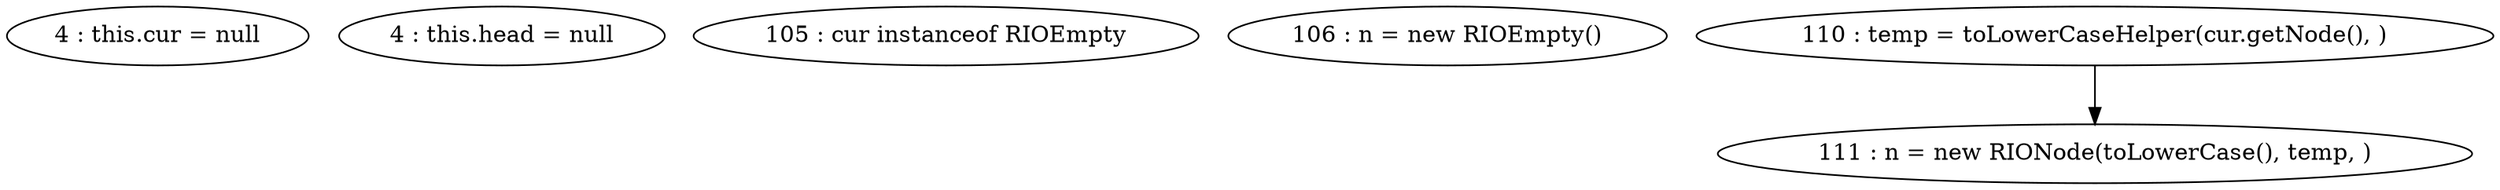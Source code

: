 digraph G {
"4 : this.cur = null"
"4 : this.head = null"
"105 : cur instanceof RIOEmpty"
"106 : n = new RIOEmpty()"
"110 : temp = toLowerCaseHelper(cur.getNode(), )"
"110 : temp = toLowerCaseHelper(cur.getNode(), )" -> "111 : n = new RIONode(toLowerCase(), temp, )"
"111 : n = new RIONode(toLowerCase(), temp, )"
}